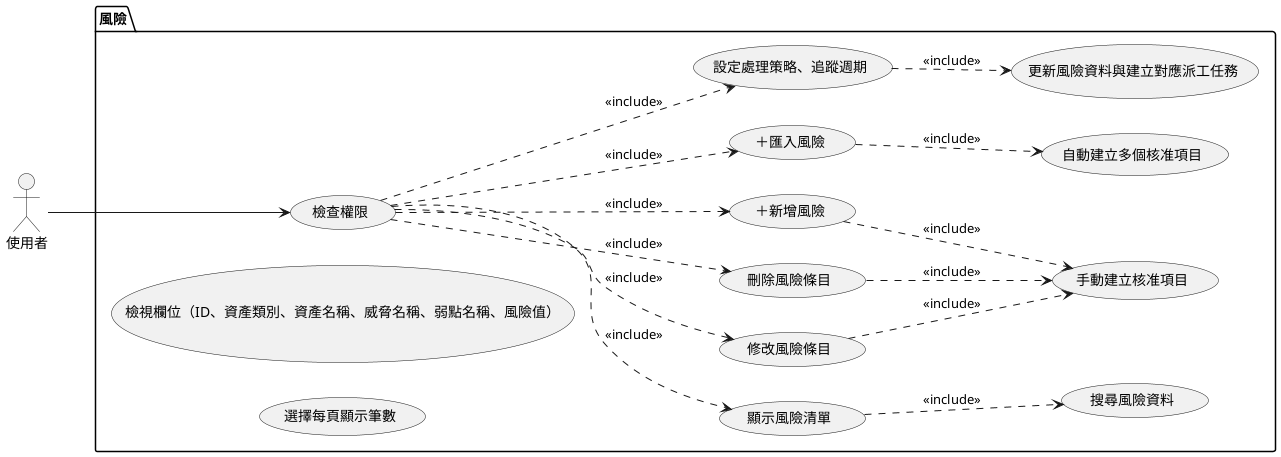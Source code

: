 @startuml risk_overview

left to right direction

actor 使用者

package "風險" {
    usecase "檢查權限" as UC15
    usecase "顯示風險清單" as UC1
    usecase "檢視欄位（ID、資產類別、資產名稱、威脅名稱、弱點名稱、風險值）" as UC2
    usecase "選擇每頁顯示筆數" as UC3
    usecase "搜尋風險資料" as UC4
    usecase "修改風險條目" as UC6
    usecase "刪除風險條目" as UC7
    usecase "＋新增風險" as UC9
    usecase "＋匯入風險" as UC10
    usecase "手動建立核准項目" as UC11
    usecase "自動建立多個核准項目" as UC12
    usecase "設定處理策略、追蹤週期" as UC13
    usecase "更新風險資料與建立對應派工任務" as UC14
}

使用者 --> UC15
UC15 .down.> UC1 : <<include>>
UC15 .down.> UC6 : <<include>>
UC15 .down.> UC7 : <<include>>
UC15 .down.> UC9 : <<include>>
UC15 .down.> UC10 : <<include>>
UC15 .down.> UC13 : <<include>>

UC1 .down.> UC4 : <<include>>
UC6 .down.> UC11 : <<include>>
UC7 .down.> UC11 : <<include>>
UC9 .down.> UC11 : <<include>>
UC10 .down.> UC12 : <<include>>
UC13 .down.> UC14 : <<include>>

@enduml
